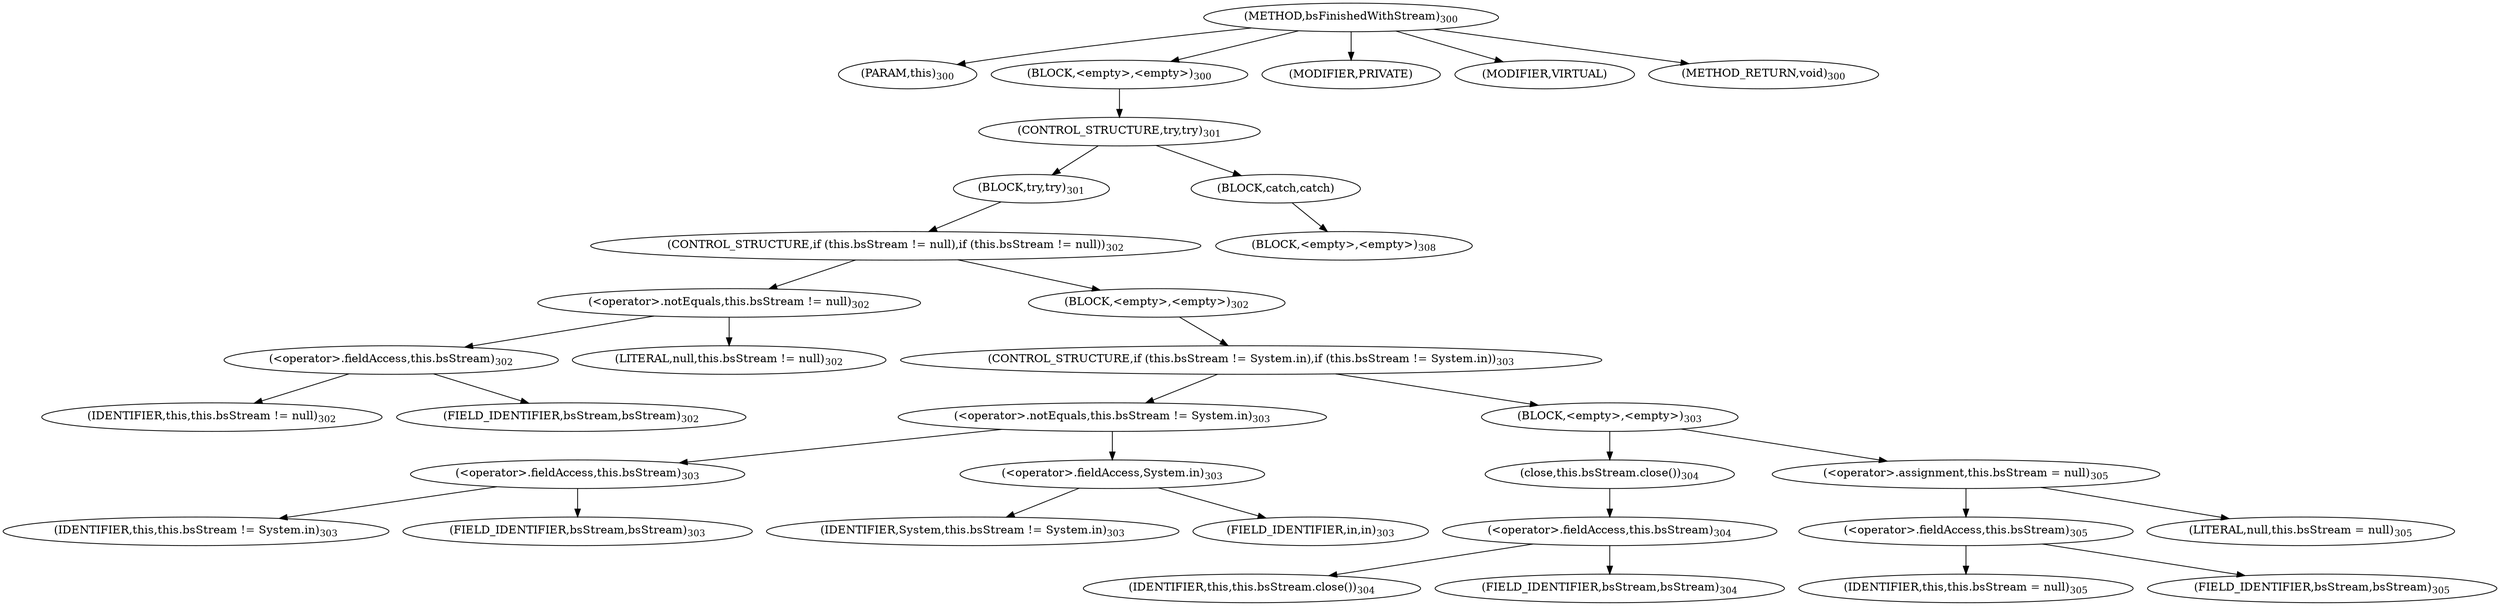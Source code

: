 digraph "bsFinishedWithStream" {  
"741" [label = <(METHOD,bsFinishedWithStream)<SUB>300</SUB>> ]
"33" [label = <(PARAM,this)<SUB>300</SUB>> ]
"742" [label = <(BLOCK,&lt;empty&gt;,&lt;empty&gt;)<SUB>300</SUB>> ]
"743" [label = <(CONTROL_STRUCTURE,try,try)<SUB>301</SUB>> ]
"744" [label = <(BLOCK,try,try)<SUB>301</SUB>> ]
"745" [label = <(CONTROL_STRUCTURE,if (this.bsStream != null),if (this.bsStream != null))<SUB>302</SUB>> ]
"746" [label = <(&lt;operator&gt;.notEquals,this.bsStream != null)<SUB>302</SUB>> ]
"747" [label = <(&lt;operator&gt;.fieldAccess,this.bsStream)<SUB>302</SUB>> ]
"32" [label = <(IDENTIFIER,this,this.bsStream != null)<SUB>302</SUB>> ]
"748" [label = <(FIELD_IDENTIFIER,bsStream,bsStream)<SUB>302</SUB>> ]
"749" [label = <(LITERAL,null,this.bsStream != null)<SUB>302</SUB>> ]
"750" [label = <(BLOCK,&lt;empty&gt;,&lt;empty&gt;)<SUB>302</SUB>> ]
"751" [label = <(CONTROL_STRUCTURE,if (this.bsStream != System.in),if (this.bsStream != System.in))<SUB>303</SUB>> ]
"752" [label = <(&lt;operator&gt;.notEquals,this.bsStream != System.in)<SUB>303</SUB>> ]
"753" [label = <(&lt;operator&gt;.fieldAccess,this.bsStream)<SUB>303</SUB>> ]
"34" [label = <(IDENTIFIER,this,this.bsStream != System.in)<SUB>303</SUB>> ]
"754" [label = <(FIELD_IDENTIFIER,bsStream,bsStream)<SUB>303</SUB>> ]
"755" [label = <(&lt;operator&gt;.fieldAccess,System.in)<SUB>303</SUB>> ]
"756" [label = <(IDENTIFIER,System,this.bsStream != System.in)<SUB>303</SUB>> ]
"757" [label = <(FIELD_IDENTIFIER,in,in)<SUB>303</SUB>> ]
"758" [label = <(BLOCK,&lt;empty&gt;,&lt;empty&gt;)<SUB>303</SUB>> ]
"759" [label = <(close,this.bsStream.close())<SUB>304</SUB>> ]
"760" [label = <(&lt;operator&gt;.fieldAccess,this.bsStream)<SUB>304</SUB>> ]
"35" [label = <(IDENTIFIER,this,this.bsStream.close())<SUB>304</SUB>> ]
"761" [label = <(FIELD_IDENTIFIER,bsStream,bsStream)<SUB>304</SUB>> ]
"762" [label = <(&lt;operator&gt;.assignment,this.bsStream = null)<SUB>305</SUB>> ]
"763" [label = <(&lt;operator&gt;.fieldAccess,this.bsStream)<SUB>305</SUB>> ]
"36" [label = <(IDENTIFIER,this,this.bsStream = null)<SUB>305</SUB>> ]
"764" [label = <(FIELD_IDENTIFIER,bsStream,bsStream)<SUB>305</SUB>> ]
"765" [label = <(LITERAL,null,this.bsStream = null)<SUB>305</SUB>> ]
"766" [label = <(BLOCK,catch,catch)> ]
"767" [label = <(BLOCK,&lt;empty&gt;,&lt;empty&gt;)<SUB>308</SUB>> ]
"768" [label = <(MODIFIER,PRIVATE)> ]
"769" [label = <(MODIFIER,VIRTUAL)> ]
"770" [label = <(METHOD_RETURN,void)<SUB>300</SUB>> ]
  "741" -> "33" 
  "741" -> "742" 
  "741" -> "768" 
  "741" -> "769" 
  "741" -> "770" 
  "742" -> "743" 
  "743" -> "744" 
  "743" -> "766" 
  "744" -> "745" 
  "745" -> "746" 
  "745" -> "750" 
  "746" -> "747" 
  "746" -> "749" 
  "747" -> "32" 
  "747" -> "748" 
  "750" -> "751" 
  "751" -> "752" 
  "751" -> "758" 
  "752" -> "753" 
  "752" -> "755" 
  "753" -> "34" 
  "753" -> "754" 
  "755" -> "756" 
  "755" -> "757" 
  "758" -> "759" 
  "758" -> "762" 
  "759" -> "760" 
  "760" -> "35" 
  "760" -> "761" 
  "762" -> "763" 
  "762" -> "765" 
  "763" -> "36" 
  "763" -> "764" 
  "766" -> "767" 
}
